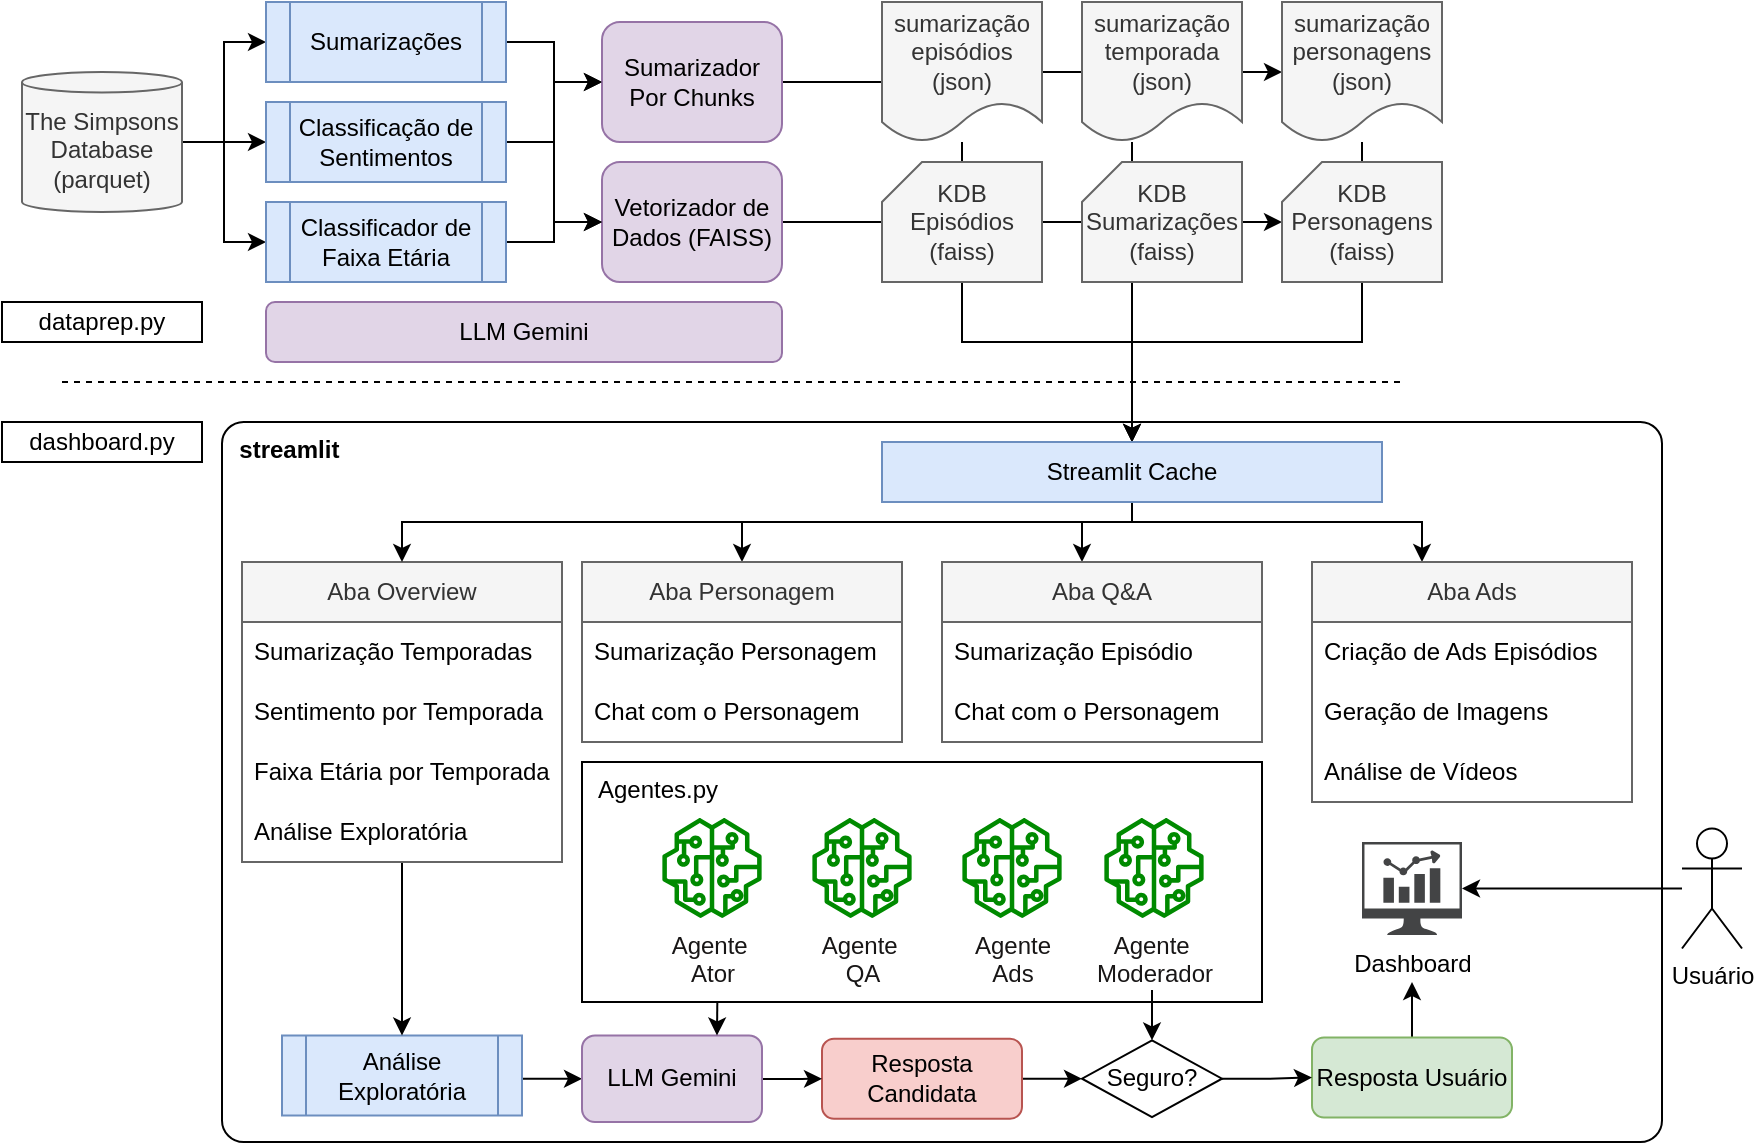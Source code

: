 <mxfile version="24.7.17">
  <diagram name="Arquitetura" id="aKu2w1dSy3UCupQERZCN">
    <mxGraphModel dx="1140" dy="698" grid="1" gridSize="10" guides="1" tooltips="1" connect="1" arrows="1" fold="1" page="1" pageScale="1" pageWidth="850" pageHeight="1100" math="0" shadow="0">
      <root>
        <mxCell id="0" />
        <mxCell id="1" parent="0" />
        <mxCell id="Vu0Q7WfKQ1dBrBMGp3yU-80" value="" style="group" parent="1" vertex="1" connectable="0">
          <mxGeometry x="20" y="10" width="830" height="570" as="geometry" />
        </mxCell>
        <mxCell id="Vu0Q7WfKQ1dBrBMGp3yU-29" value="&lt;b&gt;&amp;nbsp; streamlit&lt;/b&gt;" style="rounded=1;whiteSpace=wrap;html=1;align=left;verticalAlign=top;arcSize=3;" parent="Vu0Q7WfKQ1dBrBMGp3yU-80" vertex="1">
          <mxGeometry x="110" y="210" width="720" height="360" as="geometry" />
        </mxCell>
        <mxCell id="Vu0Q7WfKQ1dBrBMGp3yU-45" style="edgeStyle=orthogonalEdgeStyle;rounded=0;orthogonalLoop=1;jettySize=auto;html=1;entryX=0;entryY=0.5;entryDx=0;entryDy=0;" parent="Vu0Q7WfKQ1dBrBMGp3yU-80" source="Vu0Q7WfKQ1dBrBMGp3yU-1" target="Vu0Q7WfKQ1dBrBMGp3yU-2" edge="1">
          <mxGeometry relative="1" as="geometry" />
        </mxCell>
        <mxCell id="Vu0Q7WfKQ1dBrBMGp3yU-46" style="edgeStyle=orthogonalEdgeStyle;rounded=0;orthogonalLoop=1;jettySize=auto;html=1;" parent="Vu0Q7WfKQ1dBrBMGp3yU-80" source="Vu0Q7WfKQ1dBrBMGp3yU-1" target="Vu0Q7WfKQ1dBrBMGp3yU-9" edge="1">
          <mxGeometry relative="1" as="geometry" />
        </mxCell>
        <mxCell id="Vu0Q7WfKQ1dBrBMGp3yU-47" style="edgeStyle=orthogonalEdgeStyle;rounded=0;orthogonalLoop=1;jettySize=auto;html=1;entryX=0;entryY=0.5;entryDx=0;entryDy=0;" parent="Vu0Q7WfKQ1dBrBMGp3yU-80" source="Vu0Q7WfKQ1dBrBMGp3yU-1" target="Vu0Q7WfKQ1dBrBMGp3yU-10" edge="1">
          <mxGeometry relative="1" as="geometry" />
        </mxCell>
        <mxCell id="Vu0Q7WfKQ1dBrBMGp3yU-1" value="&lt;font style=&quot;font-size: 12px;&quot;&gt;The Simpsons&lt;br&gt;Database&lt;/font&gt;&lt;div&gt;&lt;font style=&quot;font-size: 12px;&quot;&gt;(parquet)&lt;/font&gt;&lt;/div&gt;" style="shape=cylinder3;whiteSpace=wrap;html=1;boundedLbl=1;backgroundOutline=1;size=5.103;fillColor=#f5f5f5;strokeColor=#666666;fontColor=#333333;" parent="Vu0Q7WfKQ1dBrBMGp3yU-80" vertex="1">
          <mxGeometry x="10" y="35" width="80" height="70" as="geometry" />
        </mxCell>
        <mxCell id="Vu0Q7WfKQ1dBrBMGp3yU-48" style="edgeStyle=orthogonalEdgeStyle;rounded=0;orthogonalLoop=1;jettySize=auto;html=1;" parent="Vu0Q7WfKQ1dBrBMGp3yU-80" source="Vu0Q7WfKQ1dBrBMGp3yU-2" target="Vu0Q7WfKQ1dBrBMGp3yU-5" edge="1">
          <mxGeometry relative="1" as="geometry" />
        </mxCell>
        <mxCell id="Vu0Q7WfKQ1dBrBMGp3yU-2" value="Sumarizações" style="shape=process;whiteSpace=wrap;html=1;backgroundOutline=1;fillColor=#dae8fc;strokeColor=#6c8ebf;" parent="Vu0Q7WfKQ1dBrBMGp3yU-80" vertex="1">
          <mxGeometry x="132" width="120" height="40" as="geometry" />
        </mxCell>
        <mxCell id="Vu0Q7WfKQ1dBrBMGp3yU-53" style="edgeStyle=orthogonalEdgeStyle;rounded=0;orthogonalLoop=1;jettySize=auto;html=1;" parent="Vu0Q7WfKQ1dBrBMGp3yU-80" source="Vu0Q7WfKQ1dBrBMGp3yU-3" target="Vu0Q7WfKQ1dBrBMGp3yU-23" edge="1">
          <mxGeometry relative="1" as="geometry" />
        </mxCell>
        <mxCell id="Vu0Q7WfKQ1dBrBMGp3yU-3" value="Vetorizador de Dados (FAISS)" style="rounded=1;whiteSpace=wrap;html=1;fillColor=#e1d5e7;strokeColor=#9673a6;" parent="Vu0Q7WfKQ1dBrBMGp3yU-80" vertex="1">
          <mxGeometry x="300" y="80" width="90" height="60" as="geometry" />
        </mxCell>
        <mxCell id="Vu0Q7WfKQ1dBrBMGp3yU-52" style="edgeStyle=orthogonalEdgeStyle;rounded=0;orthogonalLoop=1;jettySize=auto;html=1;entryX=0;entryY=0.5;entryDx=0;entryDy=0;" parent="Vu0Q7WfKQ1dBrBMGp3yU-80" source="Vu0Q7WfKQ1dBrBMGp3yU-5" target="Vu0Q7WfKQ1dBrBMGp3yU-8" edge="1">
          <mxGeometry relative="1" as="geometry" />
        </mxCell>
        <mxCell id="Vu0Q7WfKQ1dBrBMGp3yU-5" value="Sumarizador Por Chunks" style="rounded=1;whiteSpace=wrap;html=1;fillColor=#e1d5e7;strokeColor=#9673a6;" parent="Vu0Q7WfKQ1dBrBMGp3yU-80" vertex="1">
          <mxGeometry x="300" y="10" width="90" height="60" as="geometry" />
        </mxCell>
        <mxCell id="Vu0Q7WfKQ1dBrBMGp3yU-56" style="edgeStyle=orthogonalEdgeStyle;rounded=0;orthogonalLoop=1;jettySize=auto;html=1;" parent="Vu0Q7WfKQ1dBrBMGp3yU-80" source="Vu0Q7WfKQ1dBrBMGp3yU-6" target="Vu0Q7WfKQ1dBrBMGp3yU-32" edge="1">
          <mxGeometry relative="1" as="geometry">
            <Array as="points">
              <mxPoint x="480" y="170" />
              <mxPoint x="565" y="170" />
            </Array>
          </mxGeometry>
        </mxCell>
        <mxCell id="Vu0Q7WfKQ1dBrBMGp3yU-6" value="sumarização&lt;br&gt;episódios&lt;br&gt;(json)" style="shape=document;whiteSpace=wrap;html=1;boundedLbl=1;fillColor=#f5f5f5;strokeColor=#666666;fontColor=#333333;size=0.286;" parent="Vu0Q7WfKQ1dBrBMGp3yU-80" vertex="1">
          <mxGeometry x="440" width="80" height="70" as="geometry" />
        </mxCell>
        <mxCell id="Vu0Q7WfKQ1dBrBMGp3yU-55" style="edgeStyle=orthogonalEdgeStyle;rounded=0;orthogonalLoop=1;jettySize=auto;html=1;" parent="Vu0Q7WfKQ1dBrBMGp3yU-80" source="Vu0Q7WfKQ1dBrBMGp3yU-7" target="Vu0Q7WfKQ1dBrBMGp3yU-32" edge="1">
          <mxGeometry relative="1" as="geometry">
            <Array as="points">
              <mxPoint x="565" y="120" />
              <mxPoint x="565" y="120" />
            </Array>
          </mxGeometry>
        </mxCell>
        <mxCell id="Vu0Q7WfKQ1dBrBMGp3yU-7" value="sumarização&lt;br&gt;temporada&lt;br&gt;(json)" style="shape=document;whiteSpace=wrap;html=1;boundedLbl=1;fillColor=#f5f5f5;strokeColor=#666666;fontColor=#333333;size=0.286;" parent="Vu0Q7WfKQ1dBrBMGp3yU-80" vertex="1">
          <mxGeometry x="540" width="80" height="70" as="geometry" />
        </mxCell>
        <mxCell id="Vu0Q7WfKQ1dBrBMGp3yU-54" style="edgeStyle=orthogonalEdgeStyle;rounded=0;orthogonalLoop=1;jettySize=auto;html=1;entryX=0.5;entryY=0;entryDx=0;entryDy=0;" parent="Vu0Q7WfKQ1dBrBMGp3yU-80" source="Vu0Q7WfKQ1dBrBMGp3yU-8" target="Vu0Q7WfKQ1dBrBMGp3yU-32" edge="1">
          <mxGeometry relative="1" as="geometry">
            <Array as="points">
              <mxPoint x="680" y="170" />
              <mxPoint x="565" y="170" />
            </Array>
          </mxGeometry>
        </mxCell>
        <mxCell id="Vu0Q7WfKQ1dBrBMGp3yU-8" value="sumarização&lt;br&gt;personagens&lt;br&gt;(json)" style="shape=document;whiteSpace=wrap;html=1;boundedLbl=1;fillColor=#f5f5f5;strokeColor=#666666;fontColor=#333333;size=0.286;" parent="Vu0Q7WfKQ1dBrBMGp3yU-80" vertex="1">
          <mxGeometry x="640" width="80" height="70" as="geometry" />
        </mxCell>
        <mxCell id="Vu0Q7WfKQ1dBrBMGp3yU-49" style="edgeStyle=orthogonalEdgeStyle;rounded=0;orthogonalLoop=1;jettySize=auto;html=1;entryX=0;entryY=0.5;entryDx=0;entryDy=0;" parent="Vu0Q7WfKQ1dBrBMGp3yU-80" source="Vu0Q7WfKQ1dBrBMGp3yU-9" target="Vu0Q7WfKQ1dBrBMGp3yU-5" edge="1">
          <mxGeometry relative="1" as="geometry" />
        </mxCell>
        <mxCell id="Vu0Q7WfKQ1dBrBMGp3yU-50" style="edgeStyle=orthogonalEdgeStyle;rounded=0;orthogonalLoop=1;jettySize=auto;html=1;" parent="Vu0Q7WfKQ1dBrBMGp3yU-80" source="Vu0Q7WfKQ1dBrBMGp3yU-9" target="Vu0Q7WfKQ1dBrBMGp3yU-3" edge="1">
          <mxGeometry relative="1" as="geometry" />
        </mxCell>
        <mxCell id="Vu0Q7WfKQ1dBrBMGp3yU-9" value="Classificação de Sentimentos" style="shape=process;whiteSpace=wrap;html=1;backgroundOutline=1;fillColor=#dae8fc;strokeColor=#6c8ebf;" parent="Vu0Q7WfKQ1dBrBMGp3yU-80" vertex="1">
          <mxGeometry x="132" y="50" width="120" height="40" as="geometry" />
        </mxCell>
        <mxCell id="Vu0Q7WfKQ1dBrBMGp3yU-51" style="edgeStyle=orthogonalEdgeStyle;rounded=0;orthogonalLoop=1;jettySize=auto;html=1;" parent="Vu0Q7WfKQ1dBrBMGp3yU-80" source="Vu0Q7WfKQ1dBrBMGp3yU-10" target="Vu0Q7WfKQ1dBrBMGp3yU-3" edge="1">
          <mxGeometry relative="1" as="geometry" />
        </mxCell>
        <mxCell id="Vu0Q7WfKQ1dBrBMGp3yU-10" value="Classificador de Faixa Etária" style="shape=process;whiteSpace=wrap;html=1;backgroundOutline=1;fillColor=#dae8fc;strokeColor=#6c8ebf;" parent="Vu0Q7WfKQ1dBrBMGp3yU-80" vertex="1">
          <mxGeometry x="132" y="100" width="120" height="40" as="geometry" />
        </mxCell>
        <mxCell id="Vu0Q7WfKQ1dBrBMGp3yU-79" style="edgeStyle=orthogonalEdgeStyle;rounded=0;orthogonalLoop=1;jettySize=auto;html=1;entryX=0;entryY=0.5;entryDx=0;entryDy=0;" parent="Vu0Q7WfKQ1dBrBMGp3yU-80" source="Vu0Q7WfKQ1dBrBMGp3yU-12" target="Vu0Q7WfKQ1dBrBMGp3yU-72" edge="1">
          <mxGeometry relative="1" as="geometry">
            <Array as="points">
              <mxPoint x="200" y="538" />
              <mxPoint x="270" y="538" />
            </Array>
          </mxGeometry>
        </mxCell>
        <mxCell id="Vu0Q7WfKQ1dBrBMGp3yU-12" value="Análise Exploratória" style="shape=process;whiteSpace=wrap;html=1;backgroundOutline=1;fillColor=#dae8fc;strokeColor=#6c8ebf;" parent="Vu0Q7WfKQ1dBrBMGp3yU-80" vertex="1">
          <mxGeometry x="140" y="516.75" width="120" height="40" as="geometry" />
        </mxCell>
        <mxCell id="Vu0Q7WfKQ1dBrBMGp3yU-15" value="Dashboard" style="sketch=0;pointerEvents=1;shadow=0;dashed=0;html=1;strokeColor=none;fillColor=#434445;aspect=fixed;labelPosition=center;verticalLabelPosition=bottom;verticalAlign=top;align=center;outlineConnect=0;shape=mxgraph.vvd.nsx_dashboard;" parent="Vu0Q7WfKQ1dBrBMGp3yU-80" vertex="1">
          <mxGeometry x="680" y="420" width="50" height="46.5" as="geometry" />
        </mxCell>
        <mxCell id="Vu0Q7WfKQ1dBrBMGp3yU-78" style="edgeStyle=orthogonalEdgeStyle;rounded=0;orthogonalLoop=1;jettySize=auto;html=1;" parent="Vu0Q7WfKQ1dBrBMGp3yU-80" source="Vu0Q7WfKQ1dBrBMGp3yU-17" target="Vu0Q7WfKQ1dBrBMGp3yU-12" edge="1">
          <mxGeometry relative="1" as="geometry" />
        </mxCell>
        <mxCell id="Vu0Q7WfKQ1dBrBMGp3yU-17" value="Aba Overview" style="swimlane;fontStyle=0;childLayout=stackLayout;horizontal=1;startSize=30;horizontalStack=0;resizeParent=1;resizeParentMax=0;resizeLast=0;collapsible=1;marginBottom=0;whiteSpace=wrap;html=1;fillColor=#f5f5f5;strokeColor=#666666;fontColor=#333333;" parent="Vu0Q7WfKQ1dBrBMGp3yU-80" vertex="1">
          <mxGeometry x="120" y="280" width="160" height="150" as="geometry" />
        </mxCell>
        <mxCell id="Vu0Q7WfKQ1dBrBMGp3yU-18" value="Sumarização Temporadas" style="text;strokeColor=none;fillColor=none;align=left;verticalAlign=middle;spacingLeft=4;spacingRight=4;overflow=hidden;points=[[0,0.5],[1,0.5]];portConstraint=eastwest;rotatable=0;whiteSpace=wrap;html=1;" parent="Vu0Q7WfKQ1dBrBMGp3yU-17" vertex="1">
          <mxGeometry y="30" width="160" height="30" as="geometry" />
        </mxCell>
        <mxCell id="Vu0Q7WfKQ1dBrBMGp3yU-19" value="Sentimento por Temporada" style="text;strokeColor=none;fillColor=none;align=left;verticalAlign=middle;spacingLeft=4;spacingRight=4;overflow=hidden;points=[[0,0.5],[1,0.5]];portConstraint=eastwest;rotatable=0;whiteSpace=wrap;html=1;" parent="Vu0Q7WfKQ1dBrBMGp3yU-17" vertex="1">
          <mxGeometry y="60" width="160" height="30" as="geometry" />
        </mxCell>
        <mxCell id="Vu0Q7WfKQ1dBrBMGp3yU-20" value="Faixa Etária por Temporada" style="text;strokeColor=none;fillColor=none;align=left;verticalAlign=middle;spacingLeft=4;spacingRight=4;overflow=hidden;points=[[0,0.5],[1,0.5]];portConstraint=eastwest;rotatable=0;whiteSpace=wrap;html=1;" parent="Vu0Q7WfKQ1dBrBMGp3yU-17" vertex="1">
          <mxGeometry y="90" width="160" height="30" as="geometry" />
        </mxCell>
        <mxCell id="Vu0Q7WfKQ1dBrBMGp3yU-40" value="Análise Exploratória" style="text;strokeColor=none;fillColor=none;align=left;verticalAlign=middle;spacingLeft=4;spacingRight=4;overflow=hidden;points=[[0,0.5],[1,0.5]];portConstraint=eastwest;rotatable=0;whiteSpace=wrap;html=1;" parent="Vu0Q7WfKQ1dBrBMGp3yU-17" vertex="1">
          <mxGeometry y="120" width="160" height="30" as="geometry" />
        </mxCell>
        <mxCell id="Vu0Q7WfKQ1dBrBMGp3yU-21" value="KDB Episódios&lt;div&gt;(faiss)&lt;/div&gt;" style="shape=card;whiteSpace=wrap;html=1;size=20;fillColor=#f5f5f5;strokeColor=#666666;fontColor=#333333;" parent="Vu0Q7WfKQ1dBrBMGp3yU-80" vertex="1">
          <mxGeometry x="440" y="80" width="80" height="60" as="geometry" />
        </mxCell>
        <mxCell id="Vu0Q7WfKQ1dBrBMGp3yU-22" value="KDB Sumarizações&lt;div&gt;(faiss)&lt;/div&gt;" style="shape=card;whiteSpace=wrap;html=1;size=20;fillColor=#f5f5f5;strokeColor=#666666;fontColor=#333333;" parent="Vu0Q7WfKQ1dBrBMGp3yU-80" vertex="1">
          <mxGeometry x="540" y="80" width="80" height="60" as="geometry" />
        </mxCell>
        <mxCell id="Vu0Q7WfKQ1dBrBMGp3yU-23" value="KDB Personagens&lt;div&gt;(faiss)&lt;/div&gt;" style="shape=card;whiteSpace=wrap;html=1;size=20;fillColor=#f5f5f5;strokeColor=#666666;fontColor=#333333;" parent="Vu0Q7WfKQ1dBrBMGp3yU-80" vertex="1">
          <mxGeometry x="640" y="80" width="80" height="60" as="geometry" />
        </mxCell>
        <mxCell id="Vu0Q7WfKQ1dBrBMGp3yU-26" value="" style="endArrow=none;dashed=1;html=1;rounded=0;" parent="Vu0Q7WfKQ1dBrBMGp3yU-80" edge="1">
          <mxGeometry width="50" height="50" relative="1" as="geometry">
            <mxPoint x="30" y="190" as="sourcePoint" />
            <mxPoint x="700" y="190" as="targetPoint" />
          </mxGeometry>
        </mxCell>
        <mxCell id="Vu0Q7WfKQ1dBrBMGp3yU-27" value="dataprep.py" style="rounded=0;whiteSpace=wrap;html=1;" parent="Vu0Q7WfKQ1dBrBMGp3yU-80" vertex="1">
          <mxGeometry y="150" width="100" height="20" as="geometry" />
        </mxCell>
        <mxCell id="Vu0Q7WfKQ1dBrBMGp3yU-28" value="dashboard.py" style="rounded=0;whiteSpace=wrap;html=1;" parent="Vu0Q7WfKQ1dBrBMGp3yU-80" vertex="1">
          <mxGeometry y="210" width="100" height="20" as="geometry" />
        </mxCell>
        <mxCell id="Vu0Q7WfKQ1dBrBMGp3yU-57" style="edgeStyle=orthogonalEdgeStyle;rounded=0;orthogonalLoop=1;jettySize=auto;html=1;" parent="Vu0Q7WfKQ1dBrBMGp3yU-80" source="Vu0Q7WfKQ1dBrBMGp3yU-32" target="Vu0Q7WfKQ1dBrBMGp3yU-17" edge="1">
          <mxGeometry relative="1" as="geometry">
            <Array as="points">
              <mxPoint x="565" y="260" />
              <mxPoint x="200" y="260" />
            </Array>
          </mxGeometry>
        </mxCell>
        <mxCell id="Vu0Q7WfKQ1dBrBMGp3yU-59" style="edgeStyle=orthogonalEdgeStyle;rounded=0;orthogonalLoop=1;jettySize=auto;html=1;" parent="Vu0Q7WfKQ1dBrBMGp3yU-80" source="Vu0Q7WfKQ1dBrBMGp3yU-32" target="Vu0Q7WfKQ1dBrBMGp3yU-33" edge="1">
          <mxGeometry relative="1" as="geometry">
            <Array as="points">
              <mxPoint x="565" y="260" />
              <mxPoint x="370" y="260" />
            </Array>
          </mxGeometry>
        </mxCell>
        <mxCell id="Vu0Q7WfKQ1dBrBMGp3yU-60" style="edgeStyle=orthogonalEdgeStyle;rounded=0;orthogonalLoop=1;jettySize=auto;html=1;" parent="Vu0Q7WfKQ1dBrBMGp3yU-80" source="Vu0Q7WfKQ1dBrBMGp3yU-32" target="Vu0Q7WfKQ1dBrBMGp3yU-37" edge="1">
          <mxGeometry relative="1" as="geometry">
            <Array as="points">
              <mxPoint x="565" y="260" />
              <mxPoint x="540" y="260" />
            </Array>
          </mxGeometry>
        </mxCell>
        <mxCell id="QP6D9IaO0bm1pH8atIkc-27" style="edgeStyle=orthogonalEdgeStyle;rounded=0;orthogonalLoop=1;jettySize=auto;html=1;" edge="1" parent="Vu0Q7WfKQ1dBrBMGp3yU-80" source="Vu0Q7WfKQ1dBrBMGp3yU-32" target="QP6D9IaO0bm1pH8atIkc-24">
          <mxGeometry relative="1" as="geometry">
            <Array as="points">
              <mxPoint x="565" y="260" />
              <mxPoint x="710" y="260" />
            </Array>
          </mxGeometry>
        </mxCell>
        <mxCell id="Vu0Q7WfKQ1dBrBMGp3yU-32" value="Streamlit Cache" style="rounded=0;whiteSpace=wrap;html=1;fillColor=#dae8fc;strokeColor=#6c8ebf;" parent="Vu0Q7WfKQ1dBrBMGp3yU-80" vertex="1">
          <mxGeometry x="440" y="220" width="250" height="30" as="geometry" />
        </mxCell>
        <mxCell id="Vu0Q7WfKQ1dBrBMGp3yU-33" value="Aba Personagem" style="swimlane;fontStyle=0;childLayout=stackLayout;horizontal=1;startSize=30;horizontalStack=0;resizeParent=1;resizeParentMax=0;resizeLast=0;collapsible=1;marginBottom=0;whiteSpace=wrap;html=1;fillColor=#f5f5f5;strokeColor=#666666;fontColor=#333333;" parent="Vu0Q7WfKQ1dBrBMGp3yU-80" vertex="1">
          <mxGeometry x="290" y="280" width="160" height="90" as="geometry" />
        </mxCell>
        <mxCell id="Vu0Q7WfKQ1dBrBMGp3yU-34" value="Sumarização Personagem" style="text;strokeColor=none;fillColor=none;align=left;verticalAlign=middle;spacingLeft=4;spacingRight=4;overflow=hidden;points=[[0,0.5],[1,0.5]];portConstraint=eastwest;rotatable=0;whiteSpace=wrap;html=1;" parent="Vu0Q7WfKQ1dBrBMGp3yU-33" vertex="1">
          <mxGeometry y="30" width="160" height="30" as="geometry" />
        </mxCell>
        <mxCell id="Vu0Q7WfKQ1dBrBMGp3yU-35" value="Chat com o Personagem" style="text;strokeColor=none;fillColor=none;align=left;verticalAlign=middle;spacingLeft=4;spacingRight=4;overflow=hidden;points=[[0,0.5],[1,0.5]];portConstraint=eastwest;rotatable=0;whiteSpace=wrap;html=1;" parent="Vu0Q7WfKQ1dBrBMGp3yU-33" vertex="1">
          <mxGeometry y="60" width="160" height="30" as="geometry" />
        </mxCell>
        <mxCell id="Vu0Q7WfKQ1dBrBMGp3yU-37" value="Aba Q&amp;amp;A" style="swimlane;fontStyle=0;childLayout=stackLayout;horizontal=1;startSize=30;horizontalStack=0;resizeParent=1;resizeParentMax=0;resizeLast=0;collapsible=1;marginBottom=0;whiteSpace=wrap;html=1;fillColor=#f5f5f5;strokeColor=#666666;fontColor=#333333;" parent="Vu0Q7WfKQ1dBrBMGp3yU-80" vertex="1">
          <mxGeometry x="470" y="280" width="160" height="90" as="geometry" />
        </mxCell>
        <mxCell id="Vu0Q7WfKQ1dBrBMGp3yU-38" value="Sumarização Episódio" style="text;strokeColor=none;fillColor=none;align=left;verticalAlign=middle;spacingLeft=4;spacingRight=4;overflow=hidden;points=[[0,0.5],[1,0.5]];portConstraint=eastwest;rotatable=0;whiteSpace=wrap;html=1;" parent="Vu0Q7WfKQ1dBrBMGp3yU-37" vertex="1">
          <mxGeometry y="30" width="160" height="30" as="geometry" />
        </mxCell>
        <mxCell id="Vu0Q7WfKQ1dBrBMGp3yU-39" value="Chat com o Personagem" style="text;strokeColor=none;fillColor=none;align=left;verticalAlign=middle;spacingLeft=4;spacingRight=4;overflow=hidden;points=[[0,0.5],[1,0.5]];portConstraint=eastwest;rotatable=0;whiteSpace=wrap;html=1;" parent="Vu0Q7WfKQ1dBrBMGp3yU-37" vertex="1">
          <mxGeometry y="60" width="160" height="30" as="geometry" />
        </mxCell>
        <mxCell id="Vu0Q7WfKQ1dBrBMGp3yU-42" value="" style="group" parent="Vu0Q7WfKQ1dBrBMGp3yU-80" vertex="1" connectable="0">
          <mxGeometry x="290" y="360" width="340" height="140" as="geometry" />
        </mxCell>
        <mxCell id="Vu0Q7WfKQ1dBrBMGp3yU-41" value="&amp;nbsp; Agentes.py" style="rounded=1;whiteSpace=wrap;html=1;arcSize=0;align=left;verticalAlign=top;" parent="Vu0Q7WfKQ1dBrBMGp3yU-42" vertex="1">
          <mxGeometry y="20" width="340" height="120" as="geometry" />
        </mxCell>
        <mxCell id="Vu0Q7WfKQ1dBrBMGp3yU-11" value="&lt;font color=&quot;#181616&quot;&gt;Agente&amp;nbsp;&lt;/font&gt;&lt;div&gt;&lt;font color=&quot;#181616&quot;&gt;Ator&lt;/font&gt;&lt;/div&gt;" style="sketch=0;outlineConnect=0;fillColor=#008a00;strokeColor=#005700;dashed=0;verticalLabelPosition=bottom;verticalAlign=top;align=center;html=1;fontSize=12;fontStyle=0;aspect=fixed;pointerEvents=1;shape=mxgraph.aws4.sagemaker_model;fontColor=#ffffff;" parent="Vu0Q7WfKQ1dBrBMGp3yU-42" vertex="1">
          <mxGeometry x="40" y="48" width="50" height="50" as="geometry" />
        </mxCell>
        <mxCell id="Vu0Q7WfKQ1dBrBMGp3yU-14" value="&lt;font color=&quot;#181616&quot;&gt;Agente&amp;nbsp;&lt;/font&gt;&lt;div&gt;&lt;font color=&quot;#181616&quot;&gt;QA&lt;/font&gt;&lt;/div&gt;" style="sketch=0;outlineConnect=0;fillColor=#008a00;strokeColor=#005700;dashed=0;verticalLabelPosition=bottom;verticalAlign=top;align=center;html=1;fontSize=12;fontStyle=0;aspect=fixed;pointerEvents=1;shape=mxgraph.aws4.sagemaker_model;fontColor=#ffffff;" parent="Vu0Q7WfKQ1dBrBMGp3yU-42" vertex="1">
          <mxGeometry x="115.003" y="48" width="50" height="50" as="geometry" />
        </mxCell>
        <mxCell id="Vu0Q7WfKQ1dBrBMGp3yU-13" value="&lt;font color=&quot;#181616&quot;&gt;Agente&amp;nbsp;&lt;/font&gt;&lt;div&gt;&lt;font color=&quot;#181616&quot;&gt;Moderador&lt;/font&gt;&lt;/div&gt;" style="sketch=0;outlineConnect=0;fillColor=#008a00;strokeColor=#005700;dashed=0;verticalLabelPosition=bottom;verticalAlign=top;align=center;html=1;fontSize=12;fontStyle=0;aspect=fixed;pointerEvents=1;shape=mxgraph.aws4.sagemaker_model;fontColor=#ffffff;" parent="Vu0Q7WfKQ1dBrBMGp3yU-42" vertex="1">
          <mxGeometry x="260.997" y="48" width="50" height="50" as="geometry" />
        </mxCell>
        <mxCell id="QP6D9IaO0bm1pH8atIkc-31" value="&lt;font color=&quot;#181616&quot;&gt;Agente&lt;br&gt;Ads&lt;/font&gt;" style="sketch=0;outlineConnect=0;fillColor=#008a00;strokeColor=#005700;dashed=0;verticalLabelPosition=bottom;verticalAlign=top;align=center;html=1;fontSize=12;fontStyle=0;aspect=fixed;pointerEvents=1;shape=mxgraph.aws4.sagemaker_model;fontColor=#ffffff;" vertex="1" parent="Vu0Q7WfKQ1dBrBMGp3yU-42">
          <mxGeometry x="190.003" y="48" width="50" height="50" as="geometry" />
        </mxCell>
        <mxCell id="Vu0Q7WfKQ1dBrBMGp3yU-62" value="LLM Gemini" style="rounded=1;whiteSpace=wrap;html=1;fillColor=#e1d5e7;strokeColor=#9673a6;" parent="Vu0Q7WfKQ1dBrBMGp3yU-80" vertex="1">
          <mxGeometry x="132" y="150" width="258" height="30" as="geometry" />
        </mxCell>
        <mxCell id="Vu0Q7WfKQ1dBrBMGp3yU-76" style="edgeStyle=orthogonalEdgeStyle;rounded=0;orthogonalLoop=1;jettySize=auto;html=1;entryX=0;entryY=0.5;entryDx=0;entryDy=0;" parent="Vu0Q7WfKQ1dBrBMGp3yU-80" source="Vu0Q7WfKQ1dBrBMGp3yU-64" target="QP6D9IaO0bm1pH8atIkc-30" edge="1">
          <mxGeometry relative="1" as="geometry">
            <mxPoint x="481" y="510" as="targetPoint" />
            <Array as="points" />
          </mxGeometry>
        </mxCell>
        <mxCell id="Vu0Q7WfKQ1dBrBMGp3yU-64" value="Resposta Candidata" style="rounded=1;whiteSpace=wrap;html=1;fillColor=#f8cecc;strokeColor=#b85450;" parent="Vu0Q7WfKQ1dBrBMGp3yU-80" vertex="1">
          <mxGeometry x="410" y="518.37" width="100" height="40" as="geometry" />
        </mxCell>
        <mxCell id="Vu0Q7WfKQ1dBrBMGp3yU-77" style="edgeStyle=orthogonalEdgeStyle;rounded=0;orthogonalLoop=1;jettySize=auto;html=1;entryX=0;entryY=0.5;entryDx=0;entryDy=0;" parent="Vu0Q7WfKQ1dBrBMGp3yU-80" source="Vu0Q7WfKQ1dBrBMGp3yU-72" target="Vu0Q7WfKQ1dBrBMGp3yU-64" edge="1">
          <mxGeometry relative="1" as="geometry" />
        </mxCell>
        <mxCell id="Vu0Q7WfKQ1dBrBMGp3yU-72" value="LLM Gemini" style="rounded=1;whiteSpace=wrap;html=1;fillColor=#e1d5e7;strokeColor=#9673a6;" parent="Vu0Q7WfKQ1dBrBMGp3yU-80" vertex="1">
          <mxGeometry x="290" y="516.75" width="90" height="43.25" as="geometry" />
        </mxCell>
        <mxCell id="Vu0Q7WfKQ1dBrBMGp3yU-73" style="edgeStyle=orthogonalEdgeStyle;rounded=0;orthogonalLoop=1;jettySize=auto;html=1;entryX=0.75;entryY=0;entryDx=0;entryDy=0;exitX=0.199;exitY=0.998;exitDx=0;exitDy=0;exitPerimeter=0;" parent="Vu0Q7WfKQ1dBrBMGp3yU-80" source="Vu0Q7WfKQ1dBrBMGp3yU-41" target="Vu0Q7WfKQ1dBrBMGp3yU-72" edge="1">
          <mxGeometry relative="1" as="geometry">
            <Array as="points" />
          </mxGeometry>
        </mxCell>
        <mxCell id="QP6D9IaO0bm1pH8atIkc-29" style="edgeStyle=orthogonalEdgeStyle;rounded=0;orthogonalLoop=1;jettySize=auto;html=1;" edge="1" parent="Vu0Q7WfKQ1dBrBMGp3yU-80" source="Vu0Q7WfKQ1dBrBMGp3yU-61">
          <mxGeometry relative="1" as="geometry">
            <mxPoint x="705" y="490" as="targetPoint" />
          </mxGeometry>
        </mxCell>
        <mxCell id="Vu0Q7WfKQ1dBrBMGp3yU-61" value="Resposta Usuário" style="rounded=1;whiteSpace=wrap;html=1;fillColor=#d5e8d4;strokeColor=#82b366;" parent="Vu0Q7WfKQ1dBrBMGp3yU-80" vertex="1">
          <mxGeometry x="655" y="517.75" width="100" height="40" as="geometry" />
        </mxCell>
        <mxCell id="QP6D9IaO0bm1pH8atIkc-5" style="edgeStyle=orthogonalEdgeStyle;rounded=0;orthogonalLoop=1;jettySize=auto;html=1;entryX=0;entryY=0.5;entryDx=0;entryDy=0;exitX=1;exitY=0.5;exitDx=0;exitDy=0;" edge="1" parent="Vu0Q7WfKQ1dBrBMGp3yU-80" source="QP6D9IaO0bm1pH8atIkc-30" target="Vu0Q7WfKQ1dBrBMGp3yU-61">
          <mxGeometry relative="1" as="geometry" />
        </mxCell>
        <mxCell id="QP6D9IaO0bm1pH8atIkc-24" value="Aba Ads" style="swimlane;fontStyle=0;childLayout=stackLayout;horizontal=1;startSize=30;horizontalStack=0;resizeParent=1;resizeParentMax=0;resizeLast=0;collapsible=1;marginBottom=0;whiteSpace=wrap;html=1;fillColor=#f5f5f5;strokeColor=#666666;fontColor=#333333;" vertex="1" parent="Vu0Q7WfKQ1dBrBMGp3yU-80">
          <mxGeometry x="655" y="280" width="160" height="120" as="geometry" />
        </mxCell>
        <mxCell id="QP6D9IaO0bm1pH8atIkc-25" value="Criação de Ads Episódios" style="text;strokeColor=none;fillColor=none;align=left;verticalAlign=middle;spacingLeft=4;spacingRight=4;overflow=hidden;points=[[0,0.5],[1,0.5]];portConstraint=eastwest;rotatable=0;whiteSpace=wrap;html=1;" vertex="1" parent="QP6D9IaO0bm1pH8atIkc-24">
          <mxGeometry y="30" width="160" height="30" as="geometry" />
        </mxCell>
        <mxCell id="QP6D9IaO0bm1pH8atIkc-26" value="Geração de Imagens" style="text;strokeColor=none;fillColor=none;align=left;verticalAlign=middle;spacingLeft=4;spacingRight=4;overflow=hidden;points=[[0,0.5],[1,0.5]];portConstraint=eastwest;rotatable=0;whiteSpace=wrap;html=1;" vertex="1" parent="QP6D9IaO0bm1pH8atIkc-24">
          <mxGeometry y="60" width="160" height="30" as="geometry" />
        </mxCell>
        <mxCell id="QP6D9IaO0bm1pH8atIkc-35" value="Análise de Vídeos" style="text;strokeColor=none;fillColor=none;align=left;verticalAlign=middle;spacingLeft=4;spacingRight=4;overflow=hidden;points=[[0,0.5],[1,0.5]];portConstraint=eastwest;rotatable=0;whiteSpace=wrap;html=1;" vertex="1" parent="QP6D9IaO0bm1pH8atIkc-24">
          <mxGeometry y="90" width="160" height="30" as="geometry" />
        </mxCell>
        <mxCell id="QP6D9IaO0bm1pH8atIkc-30" value="Seguro?" style="rhombus;whiteSpace=wrap;html=1;" vertex="1" parent="Vu0Q7WfKQ1dBrBMGp3yU-80">
          <mxGeometry x="540" y="519.18" width="70" height="38.37" as="geometry" />
        </mxCell>
        <mxCell id="Vu0Q7WfKQ1dBrBMGp3yU-68" value="Usuário" style="shape=umlActor;verticalLabelPosition=bottom;verticalAlign=top;html=1;outlineConnect=0;" parent="1" vertex="1">
          <mxGeometry x="860" y="423.25" width="30" height="60" as="geometry" />
        </mxCell>
        <mxCell id="Vu0Q7WfKQ1dBrBMGp3yU-71" style="edgeStyle=orthogonalEdgeStyle;rounded=0;orthogonalLoop=1;jettySize=auto;html=1;" parent="1" source="Vu0Q7WfKQ1dBrBMGp3yU-68" target="Vu0Q7WfKQ1dBrBMGp3yU-15" edge="1">
          <mxGeometry relative="1" as="geometry" />
        </mxCell>
        <mxCell id="QP6D9IaO0bm1pH8atIkc-34" value="" style="endArrow=classic;html=1;rounded=0;entryX=0.5;entryY=0;entryDx=0;entryDy=0;" edge="1" parent="1" target="QP6D9IaO0bm1pH8atIkc-30">
          <mxGeometry width="50" height="50" relative="1" as="geometry">
            <mxPoint x="595" y="504" as="sourcePoint" />
            <mxPoint x="640" y="470" as="targetPoint" />
          </mxGeometry>
        </mxCell>
      </root>
    </mxGraphModel>
  </diagram>
</mxfile>
